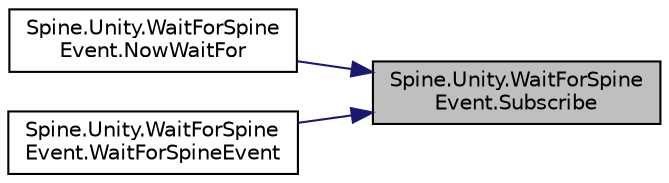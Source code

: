 digraph "Spine.Unity.WaitForSpineEvent.Subscribe"
{
 // LATEX_PDF_SIZE
  edge [fontname="Helvetica",fontsize="10",labelfontname="Helvetica",labelfontsize="10"];
  node [fontname="Helvetica",fontsize="10",shape=record];
  rankdir="RL";
  Node1 [label="Spine.Unity.WaitForSpine\lEvent.Subscribe",height=0.2,width=0.4,color="black", fillcolor="grey75", style="filled", fontcolor="black",tooltip=" "];
  Node1 -> Node2 [dir="back",color="midnightblue",fontsize="10",style="solid"];
  Node2 [label="Spine.Unity.WaitForSpine\lEvent.NowWaitFor",height=0.2,width=0.4,color="black", fillcolor="white", style="filled",URL="$class_spine_1_1_unity_1_1_wait_for_spine_event.html#afa3326671f6cfa814d91170f47b852a5",tooltip=" "];
  Node1 -> Node3 [dir="back",color="midnightblue",fontsize="10",style="solid"];
  Node3 [label="Spine.Unity.WaitForSpine\lEvent.WaitForSpineEvent",height=0.2,width=0.4,color="black", fillcolor="white", style="filled",URL="$class_spine_1_1_unity_1_1_wait_for_spine_event.html#a5e47c2a3c686f7f79d0b3f6f6fa82c72",tooltip=" "];
}
